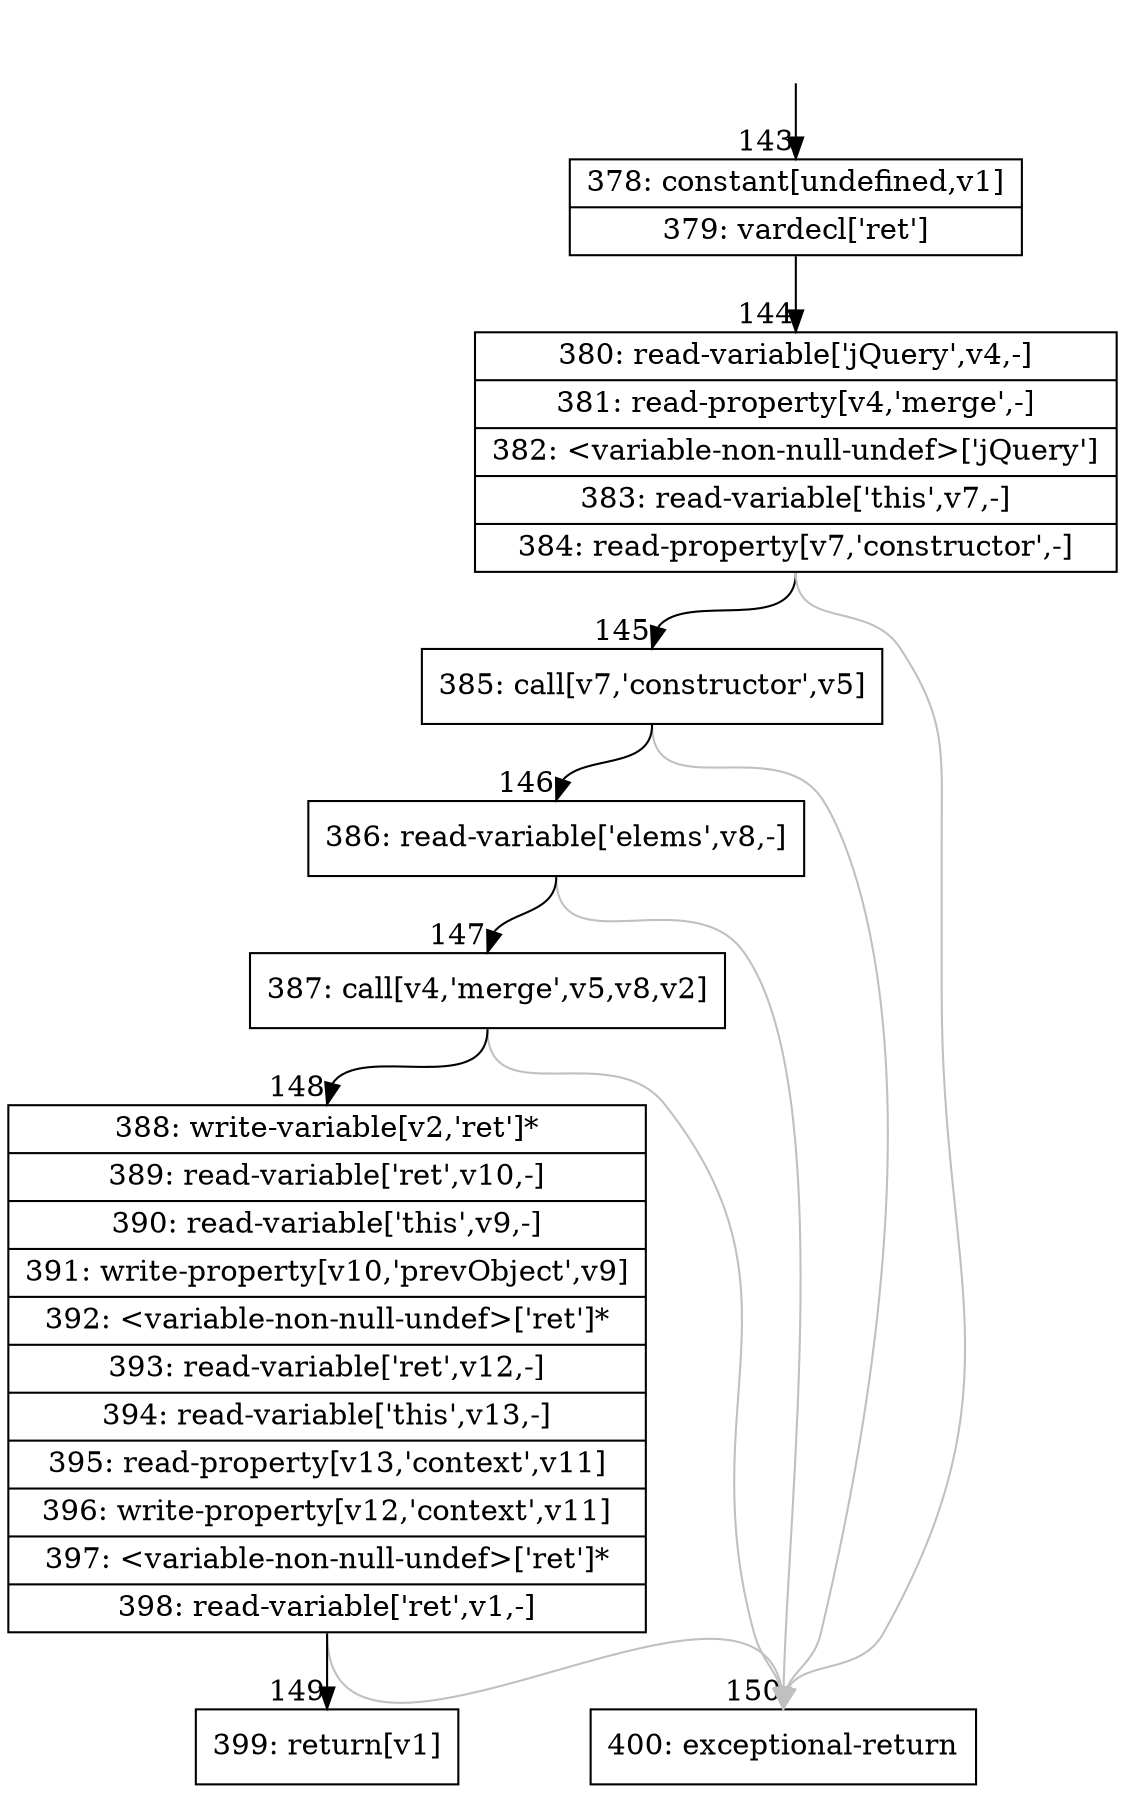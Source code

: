 digraph {
rankdir="TD"
BB_entry10[shape=none,label=""];
BB_entry10 -> BB143 [tailport=s, headport=n, headlabel="    143"]
BB143 [shape=record label="{378: constant[undefined,v1]|379: vardecl['ret']}" ] 
BB143 -> BB144 [tailport=s, headport=n, headlabel="      144"]
BB144 [shape=record label="{380: read-variable['jQuery',v4,-]|381: read-property[v4,'merge',-]|382: \<variable-non-null-undef\>['jQuery']|383: read-variable['this',v7,-]|384: read-property[v7,'constructor',-]}" ] 
BB144 -> BB145 [tailport=s, headport=n, headlabel="      145"]
BB144 -> BB150 [tailport=s, headport=n, color=gray, headlabel="      150"]
BB145 [shape=record label="{385: call[v7,'constructor',v5]}" ] 
BB145 -> BB146 [tailport=s, headport=n, headlabel="      146"]
BB145 -> BB150 [tailport=s, headport=n, color=gray]
BB146 [shape=record label="{386: read-variable['elems',v8,-]}" ] 
BB146 -> BB147 [tailport=s, headport=n, headlabel="      147"]
BB146 -> BB150 [tailport=s, headport=n, color=gray]
BB147 [shape=record label="{387: call[v4,'merge',v5,v8,v2]}" ] 
BB147 -> BB148 [tailport=s, headport=n, headlabel="      148"]
BB147 -> BB150 [tailport=s, headport=n, color=gray]
BB148 [shape=record label="{388: write-variable[v2,'ret']*|389: read-variable['ret',v10,-]|390: read-variable['this',v9,-]|391: write-property[v10,'prevObject',v9]|392: \<variable-non-null-undef\>['ret']*|393: read-variable['ret',v12,-]|394: read-variable['this',v13,-]|395: read-property[v13,'context',v11]|396: write-property[v12,'context',v11]|397: \<variable-non-null-undef\>['ret']*|398: read-variable['ret',v1,-]}" ] 
BB148 -> BB149 [tailport=s, headport=n, headlabel="      149"]
BB148 -> BB150 [tailport=s, headport=n, color=gray]
BB149 [shape=record label="{399: return[v1]}" ] 
BB150 [shape=record label="{400: exceptional-return}" ] 
}
